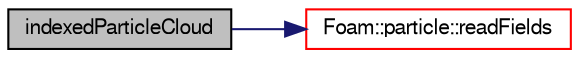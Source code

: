 digraph "indexedParticleCloud"
{
  bgcolor="transparent";
  edge [fontname="FreeSans",fontsize="10",labelfontname="FreeSans",labelfontsize="10"];
  node [fontname="FreeSans",fontsize="10",shape=record];
  rankdir="LR";
  Node0 [label="indexedParticleCloud",height=0.2,width=0.4,color="black", fillcolor="grey75", style="filled", fontcolor="black"];
  Node0 -> Node1 [color="midnightblue",fontsize="10",style="solid",fontname="FreeSans"];
  Node1 [label="Foam::particle::readFields",height=0.2,width=0.4,color="red",URL="$a23586.html#ae1118a08fed2fe58c47d9142f0f131af",tooltip="Read the fields associated with the owner cloud. "];
}
